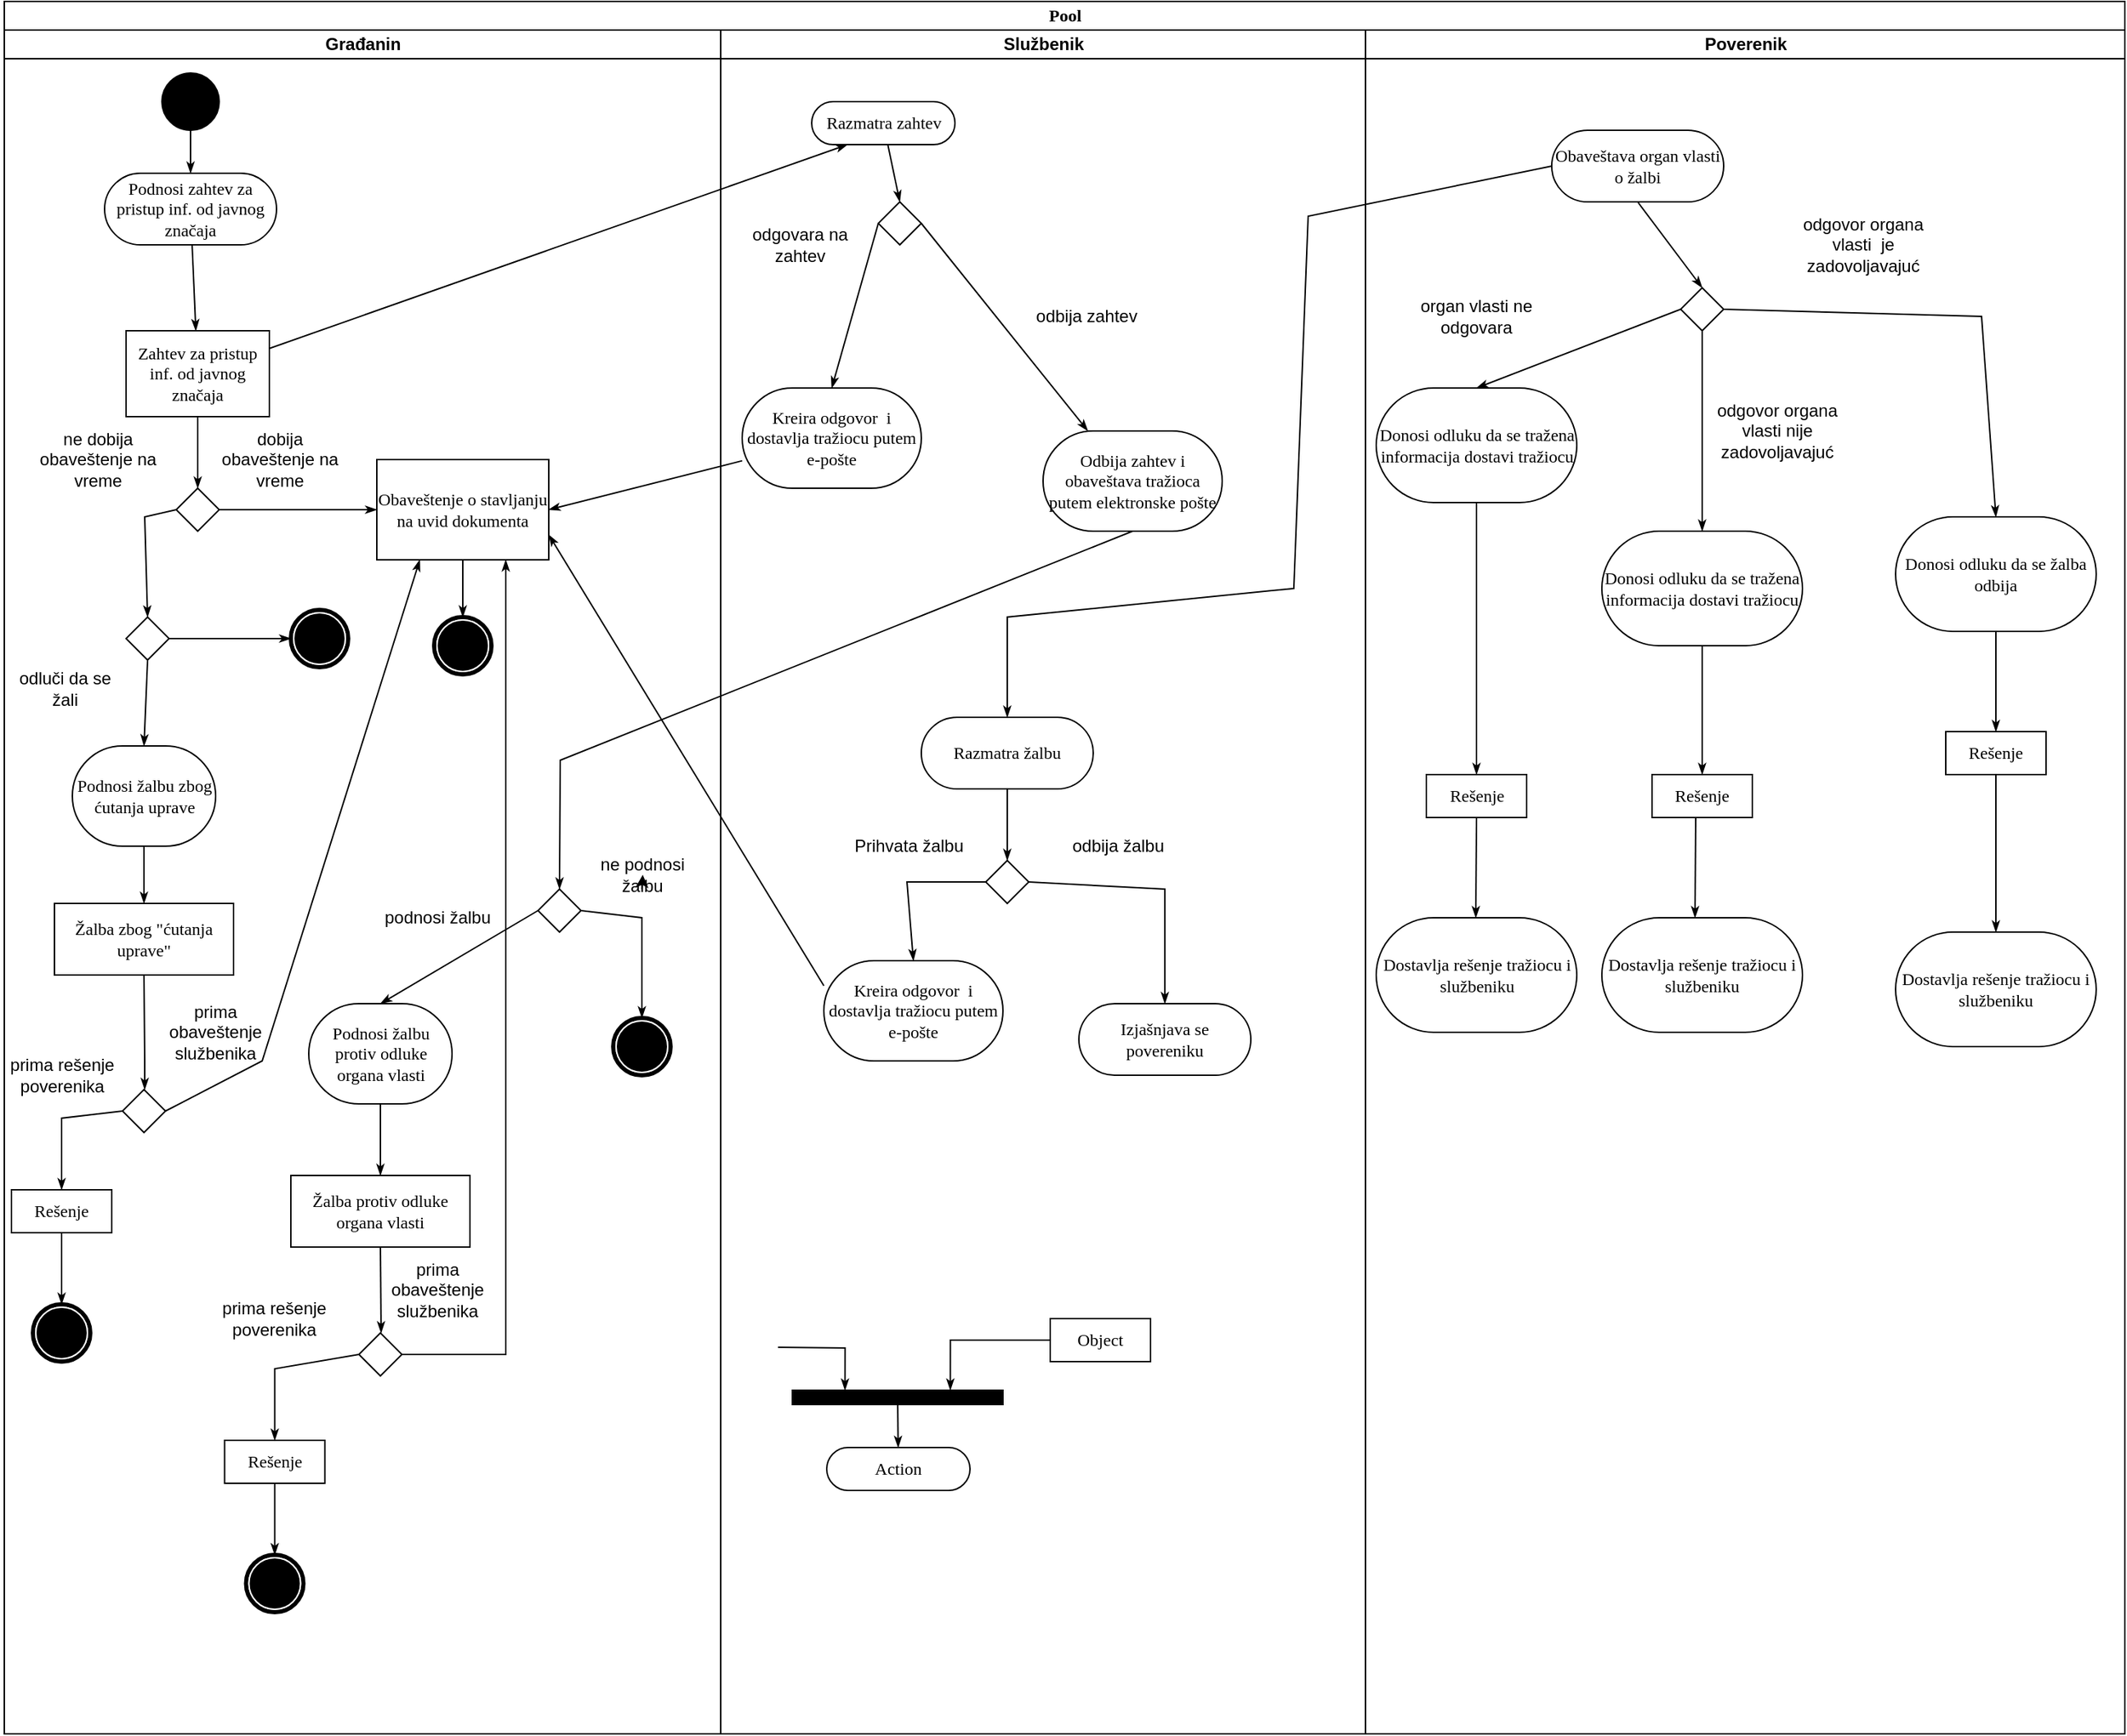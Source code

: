 <mxfile version="14.1.9" type="device"><diagram name="Page-1" id="0783ab3e-0a74-02c8-0abd-f7b4e66b4bec"><mxGraphModel dx="1483" dy="783" grid="1" gridSize="10" guides="1" tooltips="1" connect="1" arrows="1" fold="1" page="1" pageScale="1" pageWidth="850" pageHeight="1100" background="#ffffff" math="0" shadow="0"><root><mxCell id="0"/><mxCell id="1" parent="0"/><mxCell id="1c1d494c118603dd-1" value="Pool" style="swimlane;html=1;childLayout=stackLayout;startSize=20;rounded=0;shadow=0;comic=0;labelBackgroundColor=none;strokeWidth=1;fontFamily=Verdana;fontSize=12;align=center;" parent="1" vertex="1"><mxGeometry x="30" y="10" width="1480" height="1210" as="geometry"/></mxCell><mxCell id="ORZkLsyW2kWydgKxGJHL-6" style="edgeStyle=none;rounded=0;html=1;labelBackgroundColor=none;startArrow=none;startFill=0;startSize=5;endArrow=classicThin;endFill=1;endSize=5;jettySize=auto;orthogonalLoop=1;strokeWidth=1;fontFamily=Verdana;fontSize=12;entryX=0.25;entryY=1;entryDx=0;entryDy=0;" edge="1" parent="1c1d494c118603dd-1" source="ORZkLsyW2kWydgKxGJHL-2" target="ORZkLsyW2kWydgKxGJHL-5"><mxGeometry relative="1" as="geometry"><mxPoint x="137.941" y="120" as="sourcePoint"/><mxPoint x="141.471" y="150" as="targetPoint"/></mxGeometry></mxCell><mxCell id="1c1d494c118603dd-2" value="Građanin" style="swimlane;html=1;startSize=20;" parent="1c1d494c118603dd-1" vertex="1"><mxGeometry y="20" width="500" height="1190" as="geometry"/></mxCell><mxCell id="ORZkLsyW2kWydgKxGJHL-1" value="Podnosi zahtev za pristup inf. od javnog značaja" style="rounded=1;whiteSpace=wrap;html=1;shadow=0;comic=0;labelBackgroundColor=none;strokeWidth=1;fontFamily=Verdana;fontSize=12;align=center;arcSize=50;" vertex="1" parent="1c1d494c118603dd-2"><mxGeometry x="70" y="100" width="120" height="50" as="geometry"/></mxCell><mxCell id="ORZkLsyW2kWydgKxGJHL-2" value="Zahtev za pristup inf. od javnog značaja" style="rounded=0;whiteSpace=wrap;html=1;shadow=0;comic=0;labelBackgroundColor=none;strokeWidth=1;fontFamily=Verdana;fontSize=12;align=center;arcSize=50;" vertex="1" parent="1c1d494c118603dd-2"><mxGeometry x="85" y="210" width="100" height="60" as="geometry"/></mxCell><mxCell id="ORZkLsyW2kWydgKxGJHL-3" style="edgeStyle=none;rounded=0;html=1;labelBackgroundColor=none;startArrow=none;startFill=0;startSize=5;endArrow=classicThin;endFill=1;endSize=5;jettySize=auto;orthogonalLoop=1;strokeWidth=1;fontFamily=Verdana;fontSize=12" edge="1" parent="1c1d494c118603dd-2" source="ORZkLsyW2kWydgKxGJHL-1" target="ORZkLsyW2kWydgKxGJHL-2"><mxGeometry relative="1" as="geometry"><mxPoint x="200" y="110" as="sourcePoint"/><mxPoint x="217.5" y="140" as="targetPoint"/></mxGeometry></mxCell><mxCell id="ORZkLsyW2kWydgKxGJHL-17" value="Obaveštenje o stavljanju na uvid dokumenta" style="rounded=0;whiteSpace=wrap;html=1;shadow=0;comic=0;labelBackgroundColor=none;strokeWidth=1;fontFamily=Verdana;fontSize=12;align=center;arcSize=50;" vertex="1" parent="1c1d494c118603dd-2"><mxGeometry x="260" y="300" width="120" height="70" as="geometry"/></mxCell><mxCell id="60571a20871a0731-4" value="" style="ellipse;whiteSpace=wrap;html=1;rounded=0;shadow=0;comic=0;labelBackgroundColor=none;strokeWidth=1;fillColor=#000000;fontFamily=Verdana;fontSize=12;align=center;" parent="1c1d494c118603dd-2" vertex="1"><mxGeometry x="110" y="30" width="40" height="40" as="geometry"/></mxCell><mxCell id="1c1d494c118603dd-27" style="edgeStyle=orthogonalEdgeStyle;rounded=0;html=1;labelBackgroundColor=none;startArrow=none;startFill=0;startSize=5;endArrow=classicThin;endFill=1;endSize=5;jettySize=auto;orthogonalLoop=1;strokeWidth=1;fontFamily=Verdana;fontSize=12;entryX=0.5;entryY=0;entryDx=0;entryDy=0;" parent="1c1d494c118603dd-2" source="60571a20871a0731-4" target="ORZkLsyW2kWydgKxGJHL-1" edge="1"><mxGeometry relative="1" as="geometry"/></mxCell><mxCell id="ORZkLsyW2kWydgKxGJHL-23" value="" style="shape=mxgraph.bpmn.shape;html=1;verticalLabelPosition=bottom;labelBackgroundColor=#ffffff;verticalAlign=top;perimeter=ellipsePerimeter;outline=end;symbol=terminate;rounded=0;shadow=0;comic=0;strokeWidth=1;fontFamily=Verdana;fontSize=12;align=center;" vertex="1" parent="1c1d494c118603dd-2"><mxGeometry x="300" y="410" width="40" height="40" as="geometry"/></mxCell><mxCell id="ORZkLsyW2kWydgKxGJHL-24" style="edgeStyle=none;rounded=0;html=1;labelBackgroundColor=none;startArrow=none;startFill=0;startSize=5;endArrow=classicThin;endFill=1;endSize=5;jettySize=auto;orthogonalLoop=1;strokeWidth=1;fontFamily=Verdana;fontSize=12;entryX=0.5;entryY=0;entryDx=0;entryDy=0;exitX=0.5;exitY=1;exitDx=0;exitDy=0;" edge="1" parent="1c1d494c118603dd-2" source="ORZkLsyW2kWydgKxGJHL-17" target="ORZkLsyW2kWydgKxGJHL-23"><mxGeometry relative="1" as="geometry"><mxPoint x="425.104" y="470" as="sourcePoint"/><mxPoint x="310" y="555" as="targetPoint"/></mxGeometry></mxCell><mxCell id="ORZkLsyW2kWydgKxGJHL-28" value="" style="rhombus;" vertex="1" parent="1c1d494c118603dd-2"><mxGeometry x="372.5" y="600" width="30" height="30" as="geometry"/></mxCell><mxCell id="ORZkLsyW2kWydgKxGJHL-29" style="edgeStyle=none;rounded=0;html=1;labelBackgroundColor=none;startArrow=none;startFill=0;startSize=5;endArrow=classicThin;endFill=1;endSize=5;jettySize=auto;orthogonalLoop=1;strokeWidth=1;fontFamily=Verdana;fontSize=12;exitX=0;exitY=0.5;exitDx=0;exitDy=0;entryX=0.5;entryY=0;entryDx=0;entryDy=0;" edge="1" parent="1c1d494c118603dd-2" source="ORZkLsyW2kWydgKxGJHL-28" target="ORZkLsyW2kWydgKxGJHL-30"><mxGeometry relative="1" as="geometry"><mxPoint x="322.5" y="630.0" as="sourcePoint"/><mxPoint x="275" y="745" as="targetPoint"/></mxGeometry></mxCell><mxCell id="ORZkLsyW2kWydgKxGJHL-30" value="Podnosi žalbu protiv odluke organa vlasti" style="rounded=1;whiteSpace=wrap;html=1;shadow=0;comic=0;labelBackgroundColor=none;strokeWidth=1;fontFamily=Verdana;fontSize=12;align=center;arcSize=50;" vertex="1" parent="1c1d494c118603dd-2"><mxGeometry x="212.5" y="680" width="100" height="70" as="geometry"/></mxCell><mxCell id="ORZkLsyW2kWydgKxGJHL-34" value="Žalba protiv odluke organa vlasti" style="rounded=0;whiteSpace=wrap;html=1;shadow=0;comic=0;labelBackgroundColor=none;strokeWidth=1;fontFamily=Verdana;fontSize=12;align=center;arcSize=50;" vertex="1" parent="1c1d494c118603dd-2"><mxGeometry x="200" y="800" width="125" height="50" as="geometry"/></mxCell><mxCell id="ORZkLsyW2kWydgKxGJHL-33" style="edgeStyle=none;rounded=0;html=1;labelBackgroundColor=none;startArrow=none;startFill=0;startSize=5;endArrow=classicThin;endFill=1;endSize=5;jettySize=auto;orthogonalLoop=1;strokeWidth=1;fontFamily=Verdana;fontSize=12;exitX=0.5;exitY=1;exitDx=0;exitDy=0;entryX=0.5;entryY=0;entryDx=0;entryDy=0;" edge="1" parent="1c1d494c118603dd-2" source="ORZkLsyW2kWydgKxGJHL-30" target="ORZkLsyW2kWydgKxGJHL-34"><mxGeometry relative="1" as="geometry"><mxPoint x="233.587" y="310.0" as="sourcePoint"/><mxPoint x="262.5" y="790" as="targetPoint"/></mxGeometry></mxCell><mxCell id="ORZkLsyW2kWydgKxGJHL-35" value="podnosi žalbu" style="text;html=1;strokeColor=none;fillColor=none;align=center;verticalAlign=middle;whiteSpace=wrap;rounded=0;" vertex="1" parent="1c1d494c118603dd-2"><mxGeometry x="260" y="610" width="85" height="20" as="geometry"/></mxCell><mxCell id="ORZkLsyW2kWydgKxGJHL-36" style="edgeStyle=none;rounded=0;html=1;labelBackgroundColor=none;startArrow=none;startFill=0;startSize=5;endArrow=classicThin;endFill=1;endSize=5;jettySize=auto;orthogonalLoop=1;strokeWidth=1;fontFamily=Verdana;fontSize=12;exitX=1;exitY=0.5;exitDx=0;exitDy=0;entryX=0.5;entryY=0;entryDx=0;entryDy=0;" edge="1" parent="1c1d494c118603dd-2" source="ORZkLsyW2kWydgKxGJHL-28" target="ORZkLsyW2kWydgKxGJHL-37"><mxGeometry relative="1" as="geometry"><mxPoint x="472.5" y="670" as="sourcePoint"/><mxPoint x="422.5" y="710" as="targetPoint"/><Array as="points"><mxPoint x="445" y="620"/></Array></mxGeometry></mxCell><mxCell id="ORZkLsyW2kWydgKxGJHL-37" value="" style="shape=mxgraph.bpmn.shape;html=1;verticalLabelPosition=bottom;labelBackgroundColor=#ffffff;verticalAlign=top;perimeter=ellipsePerimeter;outline=end;symbol=terminate;rounded=0;shadow=0;comic=0;strokeWidth=1;fontFamily=Verdana;fontSize=12;align=center;" vertex="1" parent="1c1d494c118603dd-2"><mxGeometry x="425" y="690" width="40" height="40" as="geometry"/></mxCell><mxCell id="ORZkLsyW2kWydgKxGJHL-38" value="ne podnosi žalbu" style="text;html=1;strokeColor=none;fillColor=none;align=center;verticalAlign=middle;whiteSpace=wrap;rounded=0;" vertex="1" parent="1c1d494c118603dd-2"><mxGeometry x="402.5" y="580" width="85" height="20" as="geometry"/></mxCell><mxCell id="ORZkLsyW2kWydgKxGJHL-39" value="" style="rhombus;" vertex="1" parent="1c1d494c118603dd-2"><mxGeometry x="120" y="320" width="30" height="30" as="geometry"/></mxCell><mxCell id="ORZkLsyW2kWydgKxGJHL-40" style="edgeStyle=none;rounded=0;html=1;labelBackgroundColor=none;startArrow=none;startFill=0;startSize=5;endArrow=classicThin;endFill=1;endSize=5;jettySize=auto;orthogonalLoop=1;strokeWidth=1;fontFamily=Verdana;fontSize=12;exitX=0.5;exitY=1;exitDx=0;exitDy=0;entryX=0.5;entryY=0;entryDx=0;entryDy=0;" edge="1" parent="1c1d494c118603dd-2" source="ORZkLsyW2kWydgKxGJHL-2" target="ORZkLsyW2kWydgKxGJHL-39"><mxGeometry relative="1" as="geometry"><mxPoint x="141.087" y="160.0" as="sourcePoint"/><mxPoint x="143.696" y="220.0" as="targetPoint"/></mxGeometry></mxCell><mxCell id="ORZkLsyW2kWydgKxGJHL-41" style="edgeStyle=none;rounded=0;html=1;labelBackgroundColor=none;startArrow=none;startFill=0;startSize=5;endArrow=classicThin;endFill=1;endSize=5;jettySize=auto;orthogonalLoop=1;strokeWidth=1;fontFamily=Verdana;fontSize=12;entryX=0;entryY=0.5;entryDx=0;entryDy=0;exitX=1;exitY=0.5;exitDx=0;exitDy=0;" edge="1" parent="1c1d494c118603dd-2" source="ORZkLsyW2kWydgKxGJHL-39" target="ORZkLsyW2kWydgKxGJHL-17"><mxGeometry relative="1" as="geometry"><mxPoint x="80" y="508.581" as="sourcePoint"/><mxPoint x="403.5" y="370.0" as="targetPoint"/></mxGeometry></mxCell><mxCell id="ORZkLsyW2kWydgKxGJHL-42" value="dobija obaveštenje na vreme" style="text;html=1;strokeColor=none;fillColor=none;align=center;verticalAlign=middle;whiteSpace=wrap;rounded=0;" vertex="1" parent="1c1d494c118603dd-2"><mxGeometry x="150" y="280" width="85" height="40" as="geometry"/></mxCell><mxCell id="ORZkLsyW2kWydgKxGJHL-43" value="ne dobija obaveštenje na vreme" style="text;html=1;strokeColor=none;fillColor=none;align=center;verticalAlign=middle;whiteSpace=wrap;rounded=0;" vertex="1" parent="1c1d494c118603dd-2"><mxGeometry x="22.5" y="280" width="85" height="40" as="geometry"/></mxCell><mxCell id="ORZkLsyW2kWydgKxGJHL-45" value="Podnosi žalbu zbog ćutanja uprave" style="rounded=1;whiteSpace=wrap;html=1;shadow=0;comic=0;labelBackgroundColor=none;strokeWidth=1;fontFamily=Verdana;fontSize=12;align=center;arcSize=50;" vertex="1" parent="1c1d494c118603dd-2"><mxGeometry x="47.5" y="500" width="100" height="70" as="geometry"/></mxCell><mxCell id="ORZkLsyW2kWydgKxGJHL-46" value="Žalba zbog &quot;ćutanja uprave&quot;" style="rounded=0;whiteSpace=wrap;html=1;shadow=0;comic=0;labelBackgroundColor=none;strokeWidth=1;fontFamily=Verdana;fontSize=12;align=center;arcSize=50;" vertex="1" parent="1c1d494c118603dd-2"><mxGeometry x="35" y="610" width="125" height="50" as="geometry"/></mxCell><mxCell id="ORZkLsyW2kWydgKxGJHL-44" style="edgeStyle=none;rounded=0;html=1;labelBackgroundColor=none;startArrow=none;startFill=0;startSize=5;endArrow=classicThin;endFill=1;endSize=5;jettySize=auto;orthogonalLoop=1;strokeWidth=1;fontFamily=Verdana;fontSize=12;exitX=0;exitY=0.5;exitDx=0;exitDy=0;entryX=0.5;entryY=0;entryDx=0;entryDy=0;" edge="1" parent="1c1d494c118603dd-2" source="ORZkLsyW2kWydgKxGJHL-39" target="ORZkLsyW2kWydgKxGJHL-48"><mxGeometry relative="1" as="geometry"><mxPoint x="170" y="345" as="sourcePoint"/><mxPoint x="50" y="430" as="targetPoint"/><Array as="points"><mxPoint x="98" y="340"/></Array></mxGeometry></mxCell><mxCell id="ORZkLsyW2kWydgKxGJHL-47" style="edgeStyle=none;rounded=0;html=1;labelBackgroundColor=none;startArrow=none;startFill=0;startSize=5;endArrow=classicThin;endFill=1;endSize=5;jettySize=auto;orthogonalLoop=1;strokeWidth=1;fontFamily=Verdana;fontSize=12;exitX=0.5;exitY=1;exitDx=0;exitDy=0;entryX=0.5;entryY=0;entryDx=0;entryDy=0;" edge="1" parent="1c1d494c118603dd-2" source="ORZkLsyW2kWydgKxGJHL-45" target="ORZkLsyW2kWydgKxGJHL-46"><mxGeometry relative="1" as="geometry"><mxPoint x="180" y="820" as="sourcePoint"/><mxPoint x="180" y="870" as="targetPoint"/></mxGeometry></mxCell><mxCell id="ORZkLsyW2kWydgKxGJHL-48" value="" style="rhombus;" vertex="1" parent="1c1d494c118603dd-2"><mxGeometry x="85" y="410" width="30" height="30" as="geometry"/></mxCell><mxCell id="ORZkLsyW2kWydgKxGJHL-49" style="edgeStyle=none;rounded=0;html=1;labelBackgroundColor=none;startArrow=none;startFill=0;startSize=5;endArrow=classicThin;endFill=1;endSize=5;jettySize=auto;orthogonalLoop=1;strokeWidth=1;fontFamily=Verdana;fontSize=12;exitX=0.5;exitY=1;exitDx=0;exitDy=0;entryX=0.5;entryY=0;entryDx=0;entryDy=0;" edge="1" parent="1c1d494c118603dd-2" source="ORZkLsyW2kWydgKxGJHL-48" target="ORZkLsyW2kWydgKxGJHL-45"><mxGeometry relative="1" as="geometry"><mxPoint x="160" y="450" as="sourcePoint"/><mxPoint x="140" y="525" as="targetPoint"/><Array as="points"/></mxGeometry></mxCell><mxCell id="ORZkLsyW2kWydgKxGJHL-50" value="odluči da se žali" style="text;html=1;strokeColor=none;fillColor=none;align=center;verticalAlign=middle;whiteSpace=wrap;rounded=0;" vertex="1" parent="1c1d494c118603dd-2"><mxGeometry y="440" width="85" height="40" as="geometry"/></mxCell><mxCell id="ORZkLsyW2kWydgKxGJHL-54" value="" style="shape=mxgraph.bpmn.shape;html=1;verticalLabelPosition=bottom;labelBackgroundColor=#ffffff;verticalAlign=top;perimeter=ellipsePerimeter;outline=end;symbol=terminate;rounded=0;shadow=0;comic=0;strokeWidth=1;fontFamily=Verdana;fontSize=12;align=center;" vertex="1" parent="1c1d494c118603dd-2"><mxGeometry x="200" y="405" width="40" height="40" as="geometry"/></mxCell><mxCell id="ORZkLsyW2kWydgKxGJHL-53" style="edgeStyle=none;rounded=0;html=1;labelBackgroundColor=none;startArrow=none;startFill=0;startSize=5;endArrow=classicThin;endFill=1;endSize=5;jettySize=auto;orthogonalLoop=1;strokeWidth=1;fontFamily=Verdana;fontSize=12;exitX=1;exitY=0.5;exitDx=0;exitDy=0;entryX=0;entryY=0.5;entryDx=0;entryDy=0;" edge="1" parent="1c1d494c118603dd-2" source="ORZkLsyW2kWydgKxGJHL-48" target="ORZkLsyW2kWydgKxGJHL-54"><mxGeometry relative="1" as="geometry"><mxPoint x="110" y="450" as="sourcePoint"/><mxPoint x="107.5" y="510" as="targetPoint"/><Array as="points"/></mxGeometry></mxCell><mxCell id="ORZkLsyW2kWydgKxGJHL-56" style="edgeStyle=none;rounded=0;html=1;labelBackgroundColor=none;startArrow=none;startFill=0;startSize=5;endArrow=classicThin;endFill=1;endSize=5;jettySize=auto;orthogonalLoop=1;strokeWidth=1;fontFamily=Verdana;fontSize=12;exitX=0.5;exitY=1;exitDx=0;exitDy=0;" edge="1" parent="1c1d494c118603dd-2" source="ORZkLsyW2kWydgKxGJHL-46"><mxGeometry relative="1" as="geometry"><mxPoint x="107.5" y="580" as="sourcePoint"/><mxPoint x="98" y="740" as="targetPoint"/><Array as="points"><mxPoint x="98" y="720"/></Array></mxGeometry></mxCell><mxCell id="ORZkLsyW2kWydgKxGJHL-96" value="" style="rhombus;" vertex="1" parent="1c1d494c118603dd-2"><mxGeometry x="82.5" y="740" width="30" height="30" as="geometry"/></mxCell><mxCell id="ORZkLsyW2kWydgKxGJHL-97" style="edgeStyle=none;rounded=0;html=1;labelBackgroundColor=none;startArrow=none;startFill=0;startSize=5;endArrow=classicThin;endFill=1;endSize=5;jettySize=auto;orthogonalLoop=1;strokeWidth=1;fontFamily=Verdana;fontSize=12;exitX=0.5;exitY=1;exitDx=0;exitDy=0;" edge="1" parent="1c1d494c118603dd-2" source="ORZkLsyW2kWydgKxGJHL-34"><mxGeometry relative="1" as="geometry"><mxPoint x="240.5" y="970" as="sourcePoint"/><mxPoint x="263" y="910" as="targetPoint"/></mxGeometry></mxCell><mxCell id="ORZkLsyW2kWydgKxGJHL-104" value="" style="rhombus;" vertex="1" parent="1c1d494c118603dd-2"><mxGeometry x="247.5" y="910" width="30" height="30" as="geometry"/></mxCell><mxCell id="ORZkLsyW2kWydgKxGJHL-106" value="" style="shape=mxgraph.bpmn.shape;html=1;verticalLabelPosition=bottom;labelBackgroundColor=#ffffff;verticalAlign=top;perimeter=ellipsePerimeter;outline=end;symbol=terminate;rounded=0;shadow=0;comic=0;strokeWidth=1;fontFamily=Verdana;fontSize=12;align=center;" vertex="1" parent="1c1d494c118603dd-2"><mxGeometry x="20" y="890" width="40" height="40" as="geometry"/></mxCell><mxCell id="ORZkLsyW2kWydgKxGJHL-105" style="edgeStyle=none;rounded=0;html=1;labelBackgroundColor=none;startArrow=none;startFill=0;startSize=5;endArrow=classicThin;endFill=1;endSize=5;jettySize=auto;orthogonalLoop=1;strokeWidth=1;fontFamily=Verdana;fontSize=12;exitX=0;exitY=0.5;exitDx=0;exitDy=0;entryX=0.5;entryY=0;entryDx=0;entryDy=0;" edge="1" parent="1c1d494c118603dd-2" source="ORZkLsyW2kWydgKxGJHL-96" target="ORZkLsyW2kWydgKxGJHL-110"><mxGeometry relative="1" as="geometry"><mxPoint x="107.5" y="670" as="sourcePoint"/><mxPoint x="90" y="890" as="targetPoint"/><Array as="points"><mxPoint x="40" y="760"/></Array></mxGeometry></mxCell><mxCell id="ORZkLsyW2kWydgKxGJHL-107" value="prima rešenje poverenika" style="text;html=1;strokeColor=none;fillColor=none;align=center;verticalAlign=middle;whiteSpace=wrap;rounded=0;" vertex="1" parent="1c1d494c118603dd-2"><mxGeometry x="-2.5" y="710" width="85" height="40" as="geometry"/></mxCell><mxCell id="ORZkLsyW2kWydgKxGJHL-108" value="prima obaveštenje službenika" style="text;html=1;strokeColor=none;fillColor=none;align=center;verticalAlign=middle;whiteSpace=wrap;rounded=0;" vertex="1" parent="1c1d494c118603dd-2"><mxGeometry x="105" y="680" width="85" height="40" as="geometry"/></mxCell><mxCell id="ORZkLsyW2kWydgKxGJHL-109" style="edgeStyle=none;rounded=0;html=1;labelBackgroundColor=none;startArrow=none;startFill=0;startSize=5;endArrow=classicThin;endFill=1;endSize=5;jettySize=auto;orthogonalLoop=1;strokeWidth=1;fontFamily=Verdana;fontSize=12;exitX=1;exitY=0.5;exitDx=0;exitDy=0;entryX=0.25;entryY=1;entryDx=0;entryDy=0;" edge="1" parent="1c1d494c118603dd-2" source="ORZkLsyW2kWydgKxGJHL-96" target="ORZkLsyW2kWydgKxGJHL-17"><mxGeometry relative="1" as="geometry"><mxPoint x="92.5" y="765" as="sourcePoint"/><mxPoint x="37.5" y="880" as="targetPoint"/><Array as="points"><mxPoint x="180" y="720"/></Array></mxGeometry></mxCell><mxCell id="ORZkLsyW2kWydgKxGJHL-110" value="Rešenje" style="rounded=0;whiteSpace=wrap;html=1;shadow=0;comic=0;labelBackgroundColor=none;strokeWidth=1;fontFamily=Verdana;fontSize=12;align=center;arcSize=50;" vertex="1" parent="1c1d494c118603dd-2"><mxGeometry x="5" y="810" width="70" height="30" as="geometry"/></mxCell><mxCell id="ORZkLsyW2kWydgKxGJHL-112" style="edgeStyle=none;rounded=0;html=1;labelBackgroundColor=none;startArrow=none;startFill=0;startSize=5;endArrow=classicThin;endFill=1;endSize=5;jettySize=auto;orthogonalLoop=1;strokeWidth=1;fontFamily=Verdana;fontSize=12;exitX=0.5;exitY=1;exitDx=0;exitDy=0;entryX=0.5;entryY=0;entryDx=0;entryDy=0;" edge="1" parent="1c1d494c118603dd-2" source="ORZkLsyW2kWydgKxGJHL-110" target="ORZkLsyW2kWydgKxGJHL-106"><mxGeometry relative="1" as="geometry"><mxPoint x="272.5" y="760" as="sourcePoint"/><mxPoint x="272.5" y="810" as="targetPoint"/></mxGeometry></mxCell><mxCell id="ORZkLsyW2kWydgKxGJHL-118" value="prima rešenje poverenika" style="text;html=1;strokeColor=none;fillColor=none;align=center;verticalAlign=middle;whiteSpace=wrap;rounded=0;" vertex="1" parent="1c1d494c118603dd-2"><mxGeometry x="146.25" y="880" width="85" height="40" as="geometry"/></mxCell><mxCell id="ORZkLsyW2kWydgKxGJHL-119" value="" style="shape=mxgraph.bpmn.shape;html=1;verticalLabelPosition=bottom;labelBackgroundColor=#ffffff;verticalAlign=top;perimeter=ellipsePerimeter;outline=end;symbol=terminate;rounded=0;shadow=0;comic=0;strokeWidth=1;fontFamily=Verdana;fontSize=12;align=center;" vertex="1" parent="1c1d494c118603dd-2"><mxGeometry x="168.75" y="1065" width="40" height="40" as="geometry"/></mxCell><mxCell id="ORZkLsyW2kWydgKxGJHL-120" style="edgeStyle=none;rounded=0;html=1;labelBackgroundColor=none;startArrow=none;startFill=0;startSize=5;endArrow=classicThin;endFill=1;endSize=5;jettySize=auto;orthogonalLoop=1;strokeWidth=1;fontFamily=Verdana;fontSize=12;exitX=0;exitY=0.5;exitDx=0;exitDy=0;entryX=0.5;entryY=0;entryDx=0;entryDy=0;" edge="1" parent="1c1d494c118603dd-2" target="ORZkLsyW2kWydgKxGJHL-121" source="ORZkLsyW2kWydgKxGJHL-104"><mxGeometry relative="1" as="geometry"><mxPoint x="231.25" y="930" as="sourcePoint"/><mxPoint x="208.75" y="1035" as="targetPoint"/><Array as="points"><mxPoint x="188.75" y="935"/></Array></mxGeometry></mxCell><mxCell id="ORZkLsyW2kWydgKxGJHL-121" value="Rešenje" style="rounded=0;whiteSpace=wrap;html=1;shadow=0;comic=0;labelBackgroundColor=none;strokeWidth=1;fontFamily=Verdana;fontSize=12;align=center;arcSize=50;" vertex="1" parent="1c1d494c118603dd-2"><mxGeometry x="153.75" y="985" width="70" height="30" as="geometry"/></mxCell><mxCell id="ORZkLsyW2kWydgKxGJHL-122" style="edgeStyle=none;rounded=0;html=1;labelBackgroundColor=none;startArrow=none;startFill=0;startSize=5;endArrow=classicThin;endFill=1;endSize=5;jettySize=auto;orthogonalLoop=1;strokeWidth=1;fontFamily=Verdana;fontSize=12;entryX=0.5;entryY=0;entryDx=0;entryDy=0;exitX=0.5;exitY=1;exitDx=0;exitDy=0;" edge="1" parent="1c1d494c118603dd-2" source="ORZkLsyW2kWydgKxGJHL-121" target="ORZkLsyW2kWydgKxGJHL-119"><mxGeometry relative="1" as="geometry"><mxPoint x="100" y="1020" as="sourcePoint"/><mxPoint x="50" y="900" as="targetPoint"/></mxGeometry></mxCell><mxCell id="ORZkLsyW2kWydgKxGJHL-123" value="prima obaveštenje službenika" style="text;html=1;strokeColor=none;fillColor=none;align=center;verticalAlign=middle;whiteSpace=wrap;rounded=0;" vertex="1" parent="1c1d494c118603dd-2"><mxGeometry x="260" y="860" width="85" height="40" as="geometry"/></mxCell><mxCell id="ORZkLsyW2kWydgKxGJHL-124" style="edgeStyle=none;rounded=0;html=1;labelBackgroundColor=none;startArrow=none;startFill=0;startSize=5;endArrow=classicThin;endFill=1;endSize=5;jettySize=auto;orthogonalLoop=1;strokeWidth=1;fontFamily=Verdana;fontSize=12;exitX=1;exitY=0.5;exitDx=0;exitDy=0;entryX=0.75;entryY=1;entryDx=0;entryDy=0;" edge="1" parent="1c1d494c118603dd-2" source="ORZkLsyW2kWydgKxGJHL-104" target="ORZkLsyW2kWydgKxGJHL-17"><mxGeometry relative="1" as="geometry"><mxPoint x="272.5" y="860" as="sourcePoint"/><mxPoint x="273.0" y="920" as="targetPoint"/><Array as="points"><mxPoint x="350" y="925"/><mxPoint x="350" y="880"/></Array></mxGeometry></mxCell><mxCell id="ORZkLsyW2kWydgKxGJHL-125" style="edgeStyle=orthogonalEdgeStyle;rounded=0;orthogonalLoop=1;jettySize=auto;html=1;exitX=0.5;exitY=1;exitDx=0;exitDy=0;entryX=0.507;entryY=0.5;entryDx=0;entryDy=0;entryPerimeter=0;" edge="1" parent="1c1d494c118603dd-2" source="ORZkLsyW2kWydgKxGJHL-38" target="ORZkLsyW2kWydgKxGJHL-38"><mxGeometry relative="1" as="geometry"/></mxCell><mxCell id="1c1d494c118603dd-3" value="Službenik" style="swimlane;html=1;startSize=20;" parent="1c1d494c118603dd-1" vertex="1"><mxGeometry x="500" y="20" width="450" height="1190" as="geometry"/></mxCell><mxCell id="1c1d494c118603dd-11" value="Action" style="rounded=1;whiteSpace=wrap;html=1;shadow=0;comic=0;labelBackgroundColor=none;strokeWidth=1;fontFamily=Verdana;fontSize=12;align=center;arcSize=50;" parent="1c1d494c118603dd-3" vertex="1"><mxGeometry x="74" y="990" width="100" height="30" as="geometry"/></mxCell><mxCell id="1c1d494c118603dd-39" style="edgeStyle=none;rounded=0;html=1;labelBackgroundColor=none;startArrow=none;startFill=0;startSize=5;endArrow=classicThin;endFill=1;endSize=5;jettySize=auto;orthogonalLoop=1;strokeWidth=1;fontFamily=Verdana;fontSize=12" parent="1c1d494c118603dd-3" source="1c1d494c118603dd-12" target="1c1d494c118603dd-11" edge="1"><mxGeometry relative="1" as="geometry"/></mxCell><mxCell id="1c1d494c118603dd-12" value="" style="whiteSpace=wrap;html=1;rounded=0;shadow=0;comic=0;labelBackgroundColor=none;strokeWidth=1;fillColor=#000000;fontFamily=Verdana;fontSize=12;align=center;rotation=0;" parent="1c1d494c118603dd-3" vertex="1"><mxGeometry x="50" y="950" width="147" height="10" as="geometry"/></mxCell><mxCell id="1c1d494c118603dd-32" style="edgeStyle=orthogonalEdgeStyle;rounded=0;html=1;entryX=0.25;entryY=0;labelBackgroundColor=none;startArrow=none;startFill=0;startSize=5;endArrow=classicThin;endFill=1;endSize=5;jettySize=auto;orthogonalLoop=1;strokeWidth=1;fontFamily=Verdana;fontSize=12" parent="1c1d494c118603dd-3" target="1c1d494c118603dd-12" edge="1"><mxGeometry relative="1" as="geometry"><mxPoint x="40" y="920" as="sourcePoint"/></mxGeometry></mxCell><mxCell id="ORZkLsyW2kWydgKxGJHL-5" value="Razmatra zahtev" style="rounded=1;whiteSpace=wrap;html=1;shadow=0;comic=0;labelBackgroundColor=none;strokeWidth=1;fontFamily=Verdana;fontSize=12;align=center;arcSize=50;" vertex="1" parent="1c1d494c118603dd-3"><mxGeometry x="63.5" y="50" width="100" height="30" as="geometry"/></mxCell><mxCell id="ORZkLsyW2kWydgKxGJHL-10" value="" style="rhombus;" vertex="1" parent="1c1d494c118603dd-3"><mxGeometry x="110" y="120" width="30" height="30" as="geometry"/></mxCell><mxCell id="ORZkLsyW2kWydgKxGJHL-11" style="edgeStyle=none;rounded=0;html=1;labelBackgroundColor=none;startArrow=none;startFill=0;startSize=5;endArrow=classicThin;endFill=1;endSize=5;jettySize=auto;orthogonalLoop=1;strokeWidth=1;fontFamily=Verdana;fontSize=12;entryX=0.5;entryY=0;entryDx=0;entryDy=0;" edge="1" parent="1c1d494c118603dd-3" source="ORZkLsyW2kWydgKxGJHL-5" target="ORZkLsyW2kWydgKxGJHL-10"><mxGeometry relative="1" as="geometry"><mxPoint x="63.5" y="252.801" as="sourcePoint"/><mxPoint x="217" y="200" as="targetPoint"/></mxGeometry></mxCell><mxCell id="ORZkLsyW2kWydgKxGJHL-14" value="odgovara na zahtev&lt;br&gt;" style="text;html=1;strokeColor=none;fillColor=none;align=center;verticalAlign=middle;whiteSpace=wrap;rounded=0;" vertex="1" parent="1c1d494c118603dd-3"><mxGeometry x="12.5" y="140" width="85" height="20" as="geometry"/></mxCell><mxCell id="ORZkLsyW2kWydgKxGJHL-15" value="odbija zahtev&lt;br&gt;" style="text;html=1;strokeColor=none;fillColor=none;align=center;verticalAlign=middle;whiteSpace=wrap;rounded=0;" vertex="1" parent="1c1d494c118603dd-3"><mxGeometry x="212.5" y="190" width="85" height="20" as="geometry"/></mxCell><mxCell id="ORZkLsyW2kWydgKxGJHL-18" value="Kreira odgovor&amp;nbsp; i dostavlja tražiocu putem e-pošte" style="rounded=1;whiteSpace=wrap;html=1;shadow=0;comic=0;labelBackgroundColor=none;strokeWidth=1;fontFamily=Verdana;fontSize=12;align=center;arcSize=50;" vertex="1" parent="1c1d494c118603dd-3"><mxGeometry x="15" y="250" width="125" height="70" as="geometry"/></mxCell><mxCell id="ORZkLsyW2kWydgKxGJHL-13" style="edgeStyle=none;rounded=0;html=1;labelBackgroundColor=none;startArrow=none;startFill=0;startSize=5;endArrow=classicThin;endFill=1;endSize=5;jettySize=auto;orthogonalLoop=1;strokeWidth=1;fontFamily=Verdana;fontSize=12;exitX=0;exitY=0.5;exitDx=0;exitDy=0;entryX=0.5;entryY=0;entryDx=0;entryDy=0;" edge="1" parent="1c1d494c118603dd-3" source="ORZkLsyW2kWydgKxGJHL-10" target="ORZkLsyW2kWydgKxGJHL-18"><mxGeometry relative="1" as="geometry"><mxPoint x="50.816" y="180" as="sourcePoint"/><mxPoint x="50" y="170" as="targetPoint"/></mxGeometry></mxCell><mxCell id="1c1d494c118603dd-13" value="Object" style="rounded=0;whiteSpace=wrap;html=1;shadow=0;comic=0;labelBackgroundColor=none;strokeWidth=1;fontFamily=Verdana;fontSize=12;align=center;arcSize=50;" parent="1c1d494c118603dd-3" vertex="1"><mxGeometry x="230" y="900" width="70" height="30" as="geometry"/></mxCell><mxCell id="1c1d494c118603dd-31" style="edgeStyle=orthogonalEdgeStyle;rounded=0;html=1;entryX=0.75;entryY=0;labelBackgroundColor=none;startArrow=none;startFill=0;startSize=5;endArrow=classicThin;endFill=1;endSize=5;jettySize=auto;orthogonalLoop=1;strokeWidth=1;fontFamily=Verdana;fontSize=12" parent="1c1d494c118603dd-3" source="1c1d494c118603dd-13" target="1c1d494c118603dd-12" edge="1"><mxGeometry relative="1" as="geometry"/></mxCell><mxCell id="ORZkLsyW2kWydgKxGJHL-25" style="edgeStyle=none;rounded=0;html=1;labelBackgroundColor=none;startArrow=none;startFill=0;startSize=5;endArrow=classicThin;endFill=1;endSize=5;jettySize=auto;orthogonalLoop=1;strokeWidth=1;fontFamily=Verdana;fontSize=12;exitX=1;exitY=0.5;exitDx=0;exitDy=0;entryX=0.25;entryY=0;entryDx=0;entryDy=0;" edge="1" parent="1c1d494c118603dd-3" source="ORZkLsyW2kWydgKxGJHL-10" target="ORZkLsyW2kWydgKxGJHL-26"><mxGeometry relative="1" as="geometry"><mxPoint x="207.5" y="140.0" as="sourcePoint"/><mxPoint x="170" y="205.0" as="targetPoint"/></mxGeometry></mxCell><mxCell id="ORZkLsyW2kWydgKxGJHL-26" value="Odbija zahtev i obaveštava tražioca putem elektronske pošte" style="rounded=1;whiteSpace=wrap;html=1;shadow=0;comic=0;labelBackgroundColor=none;strokeWidth=1;fontFamily=Verdana;fontSize=12;align=center;arcSize=50;" vertex="1" parent="1c1d494c118603dd-3"><mxGeometry x="225" y="280" width="125" height="70" as="geometry"/></mxCell><mxCell id="ORZkLsyW2kWydgKxGJHL-126" value="Razmatra žalbu" style="rounded=1;whiteSpace=wrap;html=1;shadow=0;comic=0;labelBackgroundColor=none;strokeWidth=1;fontFamily=Verdana;fontSize=12;align=center;arcSize=50;" vertex="1" parent="1c1d494c118603dd-3"><mxGeometry x="140" y="480" width="120" height="50" as="geometry"/></mxCell><mxCell id="ORZkLsyW2kWydgKxGJHL-130" value="Izjašnjava se povereniku" style="rounded=1;whiteSpace=wrap;html=1;shadow=0;comic=0;labelBackgroundColor=none;strokeWidth=1;fontFamily=Verdana;fontSize=12;align=center;arcSize=50;" vertex="1" parent="1c1d494c118603dd-3"><mxGeometry x="250" y="680" width="120" height="50" as="geometry"/></mxCell><mxCell id="ORZkLsyW2kWydgKxGJHL-131" value="" style="rhombus;" vertex="1" parent="1c1d494c118603dd-3"><mxGeometry x="185" y="580" width="30" height="30" as="geometry"/></mxCell><mxCell id="ORZkLsyW2kWydgKxGJHL-129" style="edgeStyle=none;rounded=0;html=1;labelBackgroundColor=none;startArrow=none;startFill=0;startSize=5;endArrow=classicThin;endFill=1;endSize=5;jettySize=auto;orthogonalLoop=1;strokeWidth=1;fontFamily=Verdana;fontSize=12;exitX=0.5;exitY=1;exitDx=0;exitDy=0;entryX=0.5;entryY=0;entryDx=0;entryDy=0;" edge="1" parent="1c1d494c118603dd-3" source="ORZkLsyW2kWydgKxGJHL-126" target="ORZkLsyW2kWydgKxGJHL-131"><mxGeometry relative="1" as="geometry"><mxPoint x="537.5" y="560" as="sourcePoint"/><mxPoint x="180" y="680" as="targetPoint"/><Array as="points"/></mxGeometry></mxCell><mxCell id="ORZkLsyW2kWydgKxGJHL-133" style="edgeStyle=none;rounded=0;html=1;labelBackgroundColor=none;startArrow=none;startFill=0;startSize=5;endArrow=classicThin;endFill=1;endSize=5;jettySize=auto;orthogonalLoop=1;strokeWidth=1;fontFamily=Verdana;fontSize=12;exitX=1;exitY=0.5;exitDx=0;exitDy=0;entryX=0.5;entryY=0;entryDx=0;entryDy=0;" edge="1" parent="1c1d494c118603dd-3" source="ORZkLsyW2kWydgKxGJHL-131" target="ORZkLsyW2kWydgKxGJHL-130"><mxGeometry relative="1" as="geometry"><mxPoint x="210" y="540" as="sourcePoint"/><mxPoint x="210" y="590" as="targetPoint"/><Array as="points"><mxPoint x="310" y="600"/></Array></mxGeometry></mxCell><mxCell id="ORZkLsyW2kWydgKxGJHL-134" value="odbija žalbu" style="text;html=1;strokeColor=none;fillColor=none;align=center;verticalAlign=middle;whiteSpace=wrap;rounded=0;" vertex="1" parent="1c1d494c118603dd-3"><mxGeometry x="235" y="560" width="85" height="20" as="geometry"/></mxCell><mxCell id="ORZkLsyW2kWydgKxGJHL-135" value="Prihvata žalbu" style="text;html=1;strokeColor=none;fillColor=none;align=center;verticalAlign=middle;whiteSpace=wrap;rounded=0;" vertex="1" parent="1c1d494c118603dd-3"><mxGeometry x="89" y="560" width="85" height="20" as="geometry"/></mxCell><mxCell id="ORZkLsyW2kWydgKxGJHL-136" value="Kreira odgovor&amp;nbsp; i dostavlja tražiocu putem e-pošte" style="rounded=1;whiteSpace=wrap;html=1;shadow=0;comic=0;labelBackgroundColor=none;strokeWidth=1;fontFamily=Verdana;fontSize=12;align=center;arcSize=50;" vertex="1" parent="1c1d494c118603dd-3"><mxGeometry x="72" y="650" width="125" height="70" as="geometry"/></mxCell><mxCell id="ORZkLsyW2kWydgKxGJHL-137" style="edgeStyle=none;rounded=0;html=1;labelBackgroundColor=none;startArrow=none;startFill=0;startSize=5;endArrow=classicThin;endFill=1;endSize=5;jettySize=auto;orthogonalLoop=1;strokeWidth=1;fontFamily=Verdana;fontSize=12;exitX=0;exitY=0.5;exitDx=0;exitDy=0;entryX=0.5;entryY=0;entryDx=0;entryDy=0;" edge="1" parent="1c1d494c118603dd-3" source="ORZkLsyW2kWydgKxGJHL-131" target="ORZkLsyW2kWydgKxGJHL-136"><mxGeometry relative="1" as="geometry"><mxPoint x="210" y="540" as="sourcePoint"/><mxPoint x="210" y="590" as="targetPoint"/><Array as="points"><mxPoint x="130" y="595"/></Array></mxGeometry></mxCell><mxCell id="1c1d494c118603dd-4" value="Poverenik" style="swimlane;html=1;startSize=20;" parent="1c1d494c118603dd-1" vertex="1"><mxGeometry x="950" y="20" width="530" height="1190" as="geometry"/></mxCell><mxCell id="ORZkLsyW2kWydgKxGJHL-59" value="Obaveštava organ vlasti o žalbi" style="rounded=1;whiteSpace=wrap;html=1;shadow=0;comic=0;labelBackgroundColor=none;strokeWidth=1;fontFamily=Verdana;fontSize=12;align=center;arcSize=50;" vertex="1" parent="1c1d494c118603dd-4"><mxGeometry x="130" y="70" width="120" height="50" as="geometry"/></mxCell><mxCell id="ORZkLsyW2kWydgKxGJHL-60" value="" style="rhombus;" vertex="1" parent="1c1d494c118603dd-4"><mxGeometry x="220" y="180" width="30" height="30" as="geometry"/></mxCell><mxCell id="ORZkLsyW2kWydgKxGJHL-61" style="edgeStyle=none;rounded=0;html=1;labelBackgroundColor=none;startArrow=none;startFill=0;startSize=5;endArrow=classicThin;endFill=1;endSize=5;jettySize=auto;orthogonalLoop=1;strokeWidth=1;fontFamily=Verdana;fontSize=12;entryX=0.5;entryY=0;entryDx=0;entryDy=0;exitX=0.5;exitY=1;exitDx=0;exitDy=0;" edge="1" parent="1c1d494c118603dd-4" source="ORZkLsyW2kWydgKxGJHL-59" target="ORZkLsyW2kWydgKxGJHL-60"><mxGeometry relative="1" as="geometry"><mxPoint x="-323.364" y="90.0" as="sourcePoint"/><mxPoint x="-315" y="130.0" as="targetPoint"/></mxGeometry></mxCell><mxCell id="ORZkLsyW2kWydgKxGJHL-63" value="organ vlasti ne odgovara" style="text;html=1;strokeColor=none;fillColor=none;align=center;verticalAlign=middle;whiteSpace=wrap;rounded=0;" vertex="1" parent="1c1d494c118603dd-4"><mxGeometry x="20" y="160" width="115" height="80" as="geometry"/></mxCell><mxCell id="ORZkLsyW2kWydgKxGJHL-64" value="Donosi odluku da se tražena informacija dostavi tražiocu" style="rounded=1;whiteSpace=wrap;html=1;shadow=0;comic=0;labelBackgroundColor=none;strokeWidth=1;fontFamily=Verdana;fontSize=12;align=center;arcSize=50;" vertex="1" parent="1c1d494c118603dd-4"><mxGeometry x="7.5" y="250" width="140" height="80" as="geometry"/></mxCell><mxCell id="ORZkLsyW2kWydgKxGJHL-62" style="edgeStyle=none;rounded=0;html=1;labelBackgroundColor=none;startArrow=none;startFill=0;startSize=5;endArrow=classicThin;endFill=1;endSize=5;jettySize=auto;orthogonalLoop=1;strokeWidth=1;fontFamily=Verdana;fontSize=12;exitX=0;exitY=0.5;exitDx=0;exitDy=0;entryX=0.5;entryY=0;entryDx=0;entryDy=0;" edge="1" parent="1c1d494c118603dd-4" source="ORZkLsyW2kWydgKxGJHL-60" target="ORZkLsyW2kWydgKxGJHL-64"><mxGeometry relative="1" as="geometry"><mxPoint x="200" y="130.0" as="sourcePoint"/><mxPoint x="110" y="300" as="targetPoint"/></mxGeometry></mxCell><mxCell id="ORZkLsyW2kWydgKxGJHL-65" style="edgeStyle=none;rounded=0;html=1;labelBackgroundColor=none;startArrow=none;startFill=0;startSize=5;endArrow=classicThin;endFill=1;endSize=5;jettySize=auto;orthogonalLoop=1;strokeWidth=1;fontFamily=Verdana;fontSize=12;exitX=0.5;exitY=1;exitDx=0;exitDy=0;entryX=0.5;entryY=0;entryDx=0;entryDy=0;" edge="1" parent="1c1d494c118603dd-4" source="ORZkLsyW2kWydgKxGJHL-60" target="ORZkLsyW2kWydgKxGJHL-67"><mxGeometry relative="1" as="geometry"><mxPoint x="306.25" y="275.0" as="sourcePoint"/><mxPoint x="230" y="370" as="targetPoint"/></mxGeometry></mxCell><mxCell id="ORZkLsyW2kWydgKxGJHL-66" value="odgovor organa vlasti nije zadovoljavajuć" style="text;html=1;strokeColor=none;fillColor=none;align=center;verticalAlign=middle;whiteSpace=wrap;rounded=0;" vertex="1" parent="1c1d494c118603dd-4"><mxGeometry x="230" y="240" width="115" height="80" as="geometry"/></mxCell><mxCell id="ORZkLsyW2kWydgKxGJHL-67" value="Donosi odluku da se tražena informacija dostavi tražiocu" style="rounded=1;whiteSpace=wrap;html=1;shadow=0;comic=0;labelBackgroundColor=none;strokeWidth=1;fontFamily=Verdana;fontSize=12;align=center;arcSize=50;" vertex="1" parent="1c1d494c118603dd-4"><mxGeometry x="165" y="350" width="140" height="80" as="geometry"/></mxCell><mxCell id="ORZkLsyW2kWydgKxGJHL-69" value="Donosi odluku da se žalba odbija" style="rounded=1;whiteSpace=wrap;html=1;shadow=0;comic=0;labelBackgroundColor=none;strokeWidth=1;fontFamily=Verdana;fontSize=12;align=center;arcSize=50;" vertex="1" parent="1c1d494c118603dd-4"><mxGeometry x="370" y="340" width="140" height="80" as="geometry"/></mxCell><mxCell id="ORZkLsyW2kWydgKxGJHL-68" style="edgeStyle=none;rounded=0;html=1;labelBackgroundColor=none;startArrow=none;startFill=0;startSize=5;endArrow=classicThin;endFill=1;endSize=5;jettySize=auto;orthogonalLoop=1;strokeWidth=1;fontFamily=Verdana;fontSize=12;exitX=1;exitY=0.5;exitDx=0;exitDy=0;entryX=0.5;entryY=0;entryDx=0;entryDy=0;" edge="1" parent="1c1d494c118603dd-4" source="ORZkLsyW2kWydgKxGJHL-60" target="ORZkLsyW2kWydgKxGJHL-69"><mxGeometry relative="1" as="geometry"><mxPoint x="300" y="200" as="sourcePoint"/><mxPoint x="440" y="195" as="targetPoint"/><Array as="points"><mxPoint x="430" y="200"/></Array></mxGeometry></mxCell><mxCell id="ORZkLsyW2kWydgKxGJHL-70" value="odgovor organa vlasti&amp;nbsp; je zadovoljavajuć" style="text;html=1;strokeColor=none;fillColor=none;align=center;verticalAlign=middle;whiteSpace=wrap;rounded=0;" vertex="1" parent="1c1d494c118603dd-4"><mxGeometry x="290" y="110" width="115" height="80" as="geometry"/></mxCell><mxCell id="ORZkLsyW2kWydgKxGJHL-71" value="Rešenje" style="rounded=0;whiteSpace=wrap;html=1;shadow=0;comic=0;labelBackgroundColor=none;strokeWidth=1;fontFamily=Verdana;fontSize=12;align=center;arcSize=50;" vertex="1" parent="1c1d494c118603dd-4"><mxGeometry x="42.5" y="520" width="70" height="30" as="geometry"/></mxCell><mxCell id="ORZkLsyW2kWydgKxGJHL-72" value="Rešenje" style="rounded=0;whiteSpace=wrap;html=1;shadow=0;comic=0;labelBackgroundColor=none;strokeWidth=1;fontFamily=Verdana;fontSize=12;align=center;arcSize=50;" vertex="1" parent="1c1d494c118603dd-4"><mxGeometry x="200" y="520" width="70" height="30" as="geometry"/></mxCell><mxCell id="ORZkLsyW2kWydgKxGJHL-73" value="Rešenje" style="rounded=0;whiteSpace=wrap;html=1;shadow=0;comic=0;labelBackgroundColor=none;strokeWidth=1;fontFamily=Verdana;fontSize=12;align=center;arcSize=50;" vertex="1" parent="1c1d494c118603dd-4"><mxGeometry x="405" y="490" width="70" height="30" as="geometry"/></mxCell><mxCell id="ORZkLsyW2kWydgKxGJHL-75" style="edgeStyle=none;rounded=0;html=1;labelBackgroundColor=none;startArrow=none;startFill=0;startSize=5;endArrow=classicThin;endFill=1;endSize=5;jettySize=auto;orthogonalLoop=1;strokeWidth=1;fontFamily=Verdana;fontSize=12;exitX=0.5;exitY=1;exitDx=0;exitDy=0;entryX=0.5;entryY=0;entryDx=0;entryDy=0;" edge="1" parent="1c1d494c118603dd-4" source="ORZkLsyW2kWydgKxGJHL-64" target="ORZkLsyW2kWydgKxGJHL-71"><mxGeometry relative="1" as="geometry"><mxPoint x="245" y="220.0" as="sourcePoint"/><mxPoint x="245" y="360" as="targetPoint"/></mxGeometry></mxCell><mxCell id="ORZkLsyW2kWydgKxGJHL-76" style="edgeStyle=none;rounded=0;html=1;labelBackgroundColor=none;startArrow=none;startFill=0;startSize=5;endArrow=classicThin;endFill=1;endSize=5;jettySize=auto;orthogonalLoop=1;strokeWidth=1;fontFamily=Verdana;fontSize=12;exitX=0.5;exitY=1;exitDx=0;exitDy=0;entryX=0.5;entryY=0;entryDx=0;entryDy=0;" edge="1" parent="1c1d494c118603dd-4" source="ORZkLsyW2kWydgKxGJHL-67" target="ORZkLsyW2kWydgKxGJHL-72"><mxGeometry relative="1" as="geometry"><mxPoint x="165" y="560" as="sourcePoint"/><mxPoint x="165" y="750" as="targetPoint"/></mxGeometry></mxCell><mxCell id="ORZkLsyW2kWydgKxGJHL-95" style="edgeStyle=none;rounded=0;html=1;labelBackgroundColor=none;startArrow=none;startFill=0;startSize=5;endArrow=classicThin;endFill=1;endSize=5;jettySize=auto;orthogonalLoop=1;strokeWidth=1;fontFamily=Verdana;fontSize=12;exitX=0.5;exitY=1;exitDx=0;exitDy=0;entryX=0.5;entryY=0;entryDx=0;entryDy=0;" edge="1" parent="1c1d494c118603dd-4" source="ORZkLsyW2kWydgKxGJHL-69" target="ORZkLsyW2kWydgKxGJHL-73"><mxGeometry relative="1" as="geometry"><mxPoint x="368.57" y="490" as="sourcePoint"/><mxPoint x="368.57" y="680" as="targetPoint"/></mxGeometry></mxCell><mxCell id="ORZkLsyW2kWydgKxGJHL-98" style="edgeStyle=none;rounded=0;html=1;labelBackgroundColor=none;startArrow=none;startFill=0;startSize=5;endArrow=classicThin;endFill=1;endSize=5;jettySize=auto;orthogonalLoop=1;strokeWidth=1;fontFamily=Verdana;fontSize=12;exitX=0.5;exitY=1;exitDx=0;exitDy=0;" edge="1" parent="1c1d494c118603dd-4" source="ORZkLsyW2kWydgKxGJHL-71"><mxGeometry relative="1" as="geometry"><mxPoint x="76.79" y="600" as="sourcePoint"/><mxPoint x="77" y="620" as="targetPoint"/></mxGeometry></mxCell><mxCell id="ORZkLsyW2kWydgKxGJHL-99" value="Dostavlja rešenje tražiocu i službeniku" style="rounded=1;whiteSpace=wrap;html=1;shadow=0;comic=0;labelBackgroundColor=none;strokeWidth=1;fontFamily=Verdana;fontSize=12;align=center;arcSize=50;" vertex="1" parent="1c1d494c118603dd-4"><mxGeometry x="7.5" y="620" width="140" height="80" as="geometry"/></mxCell><mxCell id="ORZkLsyW2kWydgKxGJHL-100" value="Dostavlja rešenje tražiocu i službeniku" style="rounded=1;whiteSpace=wrap;html=1;shadow=0;comic=0;labelBackgroundColor=none;strokeWidth=1;fontFamily=Verdana;fontSize=12;align=center;arcSize=50;" vertex="1" parent="1c1d494c118603dd-4"><mxGeometry x="165" y="620" width="140" height="80" as="geometry"/></mxCell><mxCell id="ORZkLsyW2kWydgKxGJHL-101" value="Dostavlja rešenje tražiocu i službeniku" style="rounded=1;whiteSpace=wrap;html=1;shadow=0;comic=0;labelBackgroundColor=none;strokeWidth=1;fontFamily=Verdana;fontSize=12;align=center;arcSize=50;" vertex="1" parent="1c1d494c118603dd-4"><mxGeometry x="370" y="630" width="140" height="80" as="geometry"/></mxCell><mxCell id="ORZkLsyW2kWydgKxGJHL-102" style="edgeStyle=none;rounded=0;html=1;labelBackgroundColor=none;startArrow=none;startFill=0;startSize=5;endArrow=classicThin;endFill=1;endSize=5;jettySize=auto;orthogonalLoop=1;strokeWidth=1;fontFamily=Verdana;fontSize=12;exitX=0.5;exitY=1;exitDx=0;exitDy=0;" edge="1" parent="1c1d494c118603dd-4"><mxGeometry relative="1" as="geometry"><mxPoint x="230.5" y="550" as="sourcePoint"/><mxPoint x="230" y="620" as="targetPoint"/></mxGeometry></mxCell><mxCell id="ORZkLsyW2kWydgKxGJHL-103" style="edgeStyle=none;rounded=0;html=1;labelBackgroundColor=none;startArrow=none;startFill=0;startSize=5;endArrow=classicThin;endFill=1;endSize=5;jettySize=auto;orthogonalLoop=1;strokeWidth=1;fontFamily=Verdana;fontSize=12;exitX=0.5;exitY=1;exitDx=0;exitDy=0;entryX=0.5;entryY=0;entryDx=0;entryDy=0;" edge="1" parent="1c1d494c118603dd-4" source="ORZkLsyW2kWydgKxGJHL-73" target="ORZkLsyW2kWydgKxGJHL-101"><mxGeometry relative="1" as="geometry"><mxPoint x="439.79" y="530" as="sourcePoint"/><mxPoint x="439.29" y="600" as="targetPoint"/></mxGeometry></mxCell><mxCell id="ORZkLsyW2kWydgKxGJHL-19" style="edgeStyle=none;rounded=0;html=1;labelBackgroundColor=none;startArrow=none;startFill=0;startSize=5;endArrow=classicThin;endFill=1;endSize=5;jettySize=auto;orthogonalLoop=1;strokeWidth=1;fontFamily=Verdana;fontSize=12;entryX=1;entryY=0.5;entryDx=0;entryDy=0;" edge="1" parent="1c1d494c118603dd-1" source="ORZkLsyW2kWydgKxGJHL-18" target="ORZkLsyW2kWydgKxGJHL-17"><mxGeometry relative="1" as="geometry"><mxPoint x="540" y="165" as="sourcePoint"/><mxPoint x="530" y="200" as="targetPoint"/></mxGeometry></mxCell><mxCell id="ORZkLsyW2kWydgKxGJHL-27" style="edgeStyle=none;rounded=0;html=1;labelBackgroundColor=none;startArrow=none;startFill=0;startSize=5;endArrow=classicThin;endFill=1;endSize=5;jettySize=auto;orthogonalLoop=1;strokeWidth=1;fontFamily=Verdana;fontSize=12;entryX=0.5;entryY=0;entryDx=0;entryDy=0;exitX=0.5;exitY=1;exitDx=0;exitDy=0;" edge="1" parent="1c1d494c118603dd-1" source="ORZkLsyW2kWydgKxGJHL-26" target="ORZkLsyW2kWydgKxGJHL-28"><mxGeometry relative="1" as="geometry"><mxPoint x="630" y="460.566" as="sourcePoint"/><mxPoint x="560" y="450" as="targetPoint"/><Array as="points"><mxPoint x="388" y="530"/></Array></mxGeometry></mxCell><mxCell id="ORZkLsyW2kWydgKxGJHL-127" style="edgeStyle=none;rounded=0;html=1;labelBackgroundColor=none;startArrow=none;startFill=0;startSize=5;endArrow=classicThin;endFill=1;endSize=5;jettySize=auto;orthogonalLoop=1;strokeWidth=1;fontFamily=Verdana;fontSize=12;entryX=0.5;entryY=0;entryDx=0;entryDy=0;exitX=0;exitY=0.5;exitDx=0;exitDy=0;" edge="1" parent="1c1d494c118603dd-1" source="ORZkLsyW2kWydgKxGJHL-59" target="ORZkLsyW2kWydgKxGJHL-126"><mxGeometry relative="1" as="geometry"><mxPoint x="1150" y="150.0" as="sourcePoint"/><mxPoint x="1195" y="210.0" as="targetPoint"/><Array as="points"><mxPoint x="910" y="150"/><mxPoint x="900" y="410"/><mxPoint x="700" y="430"/></Array></mxGeometry></mxCell><mxCell id="ORZkLsyW2kWydgKxGJHL-138" style="edgeStyle=none;rounded=0;html=1;labelBackgroundColor=none;startArrow=none;startFill=0;startSize=5;endArrow=classicThin;endFill=1;endSize=5;jettySize=auto;orthogonalLoop=1;strokeWidth=1;fontFamily=Verdana;fontSize=12;exitX=0;exitY=0.25;exitDx=0;exitDy=0;entryX=1;entryY=0.75;entryDx=0;entryDy=0;" edge="1" parent="1c1d494c118603dd-1" source="ORZkLsyW2kWydgKxGJHL-136" target="ORZkLsyW2kWydgKxGJHL-17"><mxGeometry relative="1" as="geometry"><mxPoint x="710" y="560" as="sourcePoint"/><mxPoint x="710" y="610" as="targetPoint"/><Array as="points"/></mxGeometry></mxCell></root></mxGraphModel></diagram></mxfile>